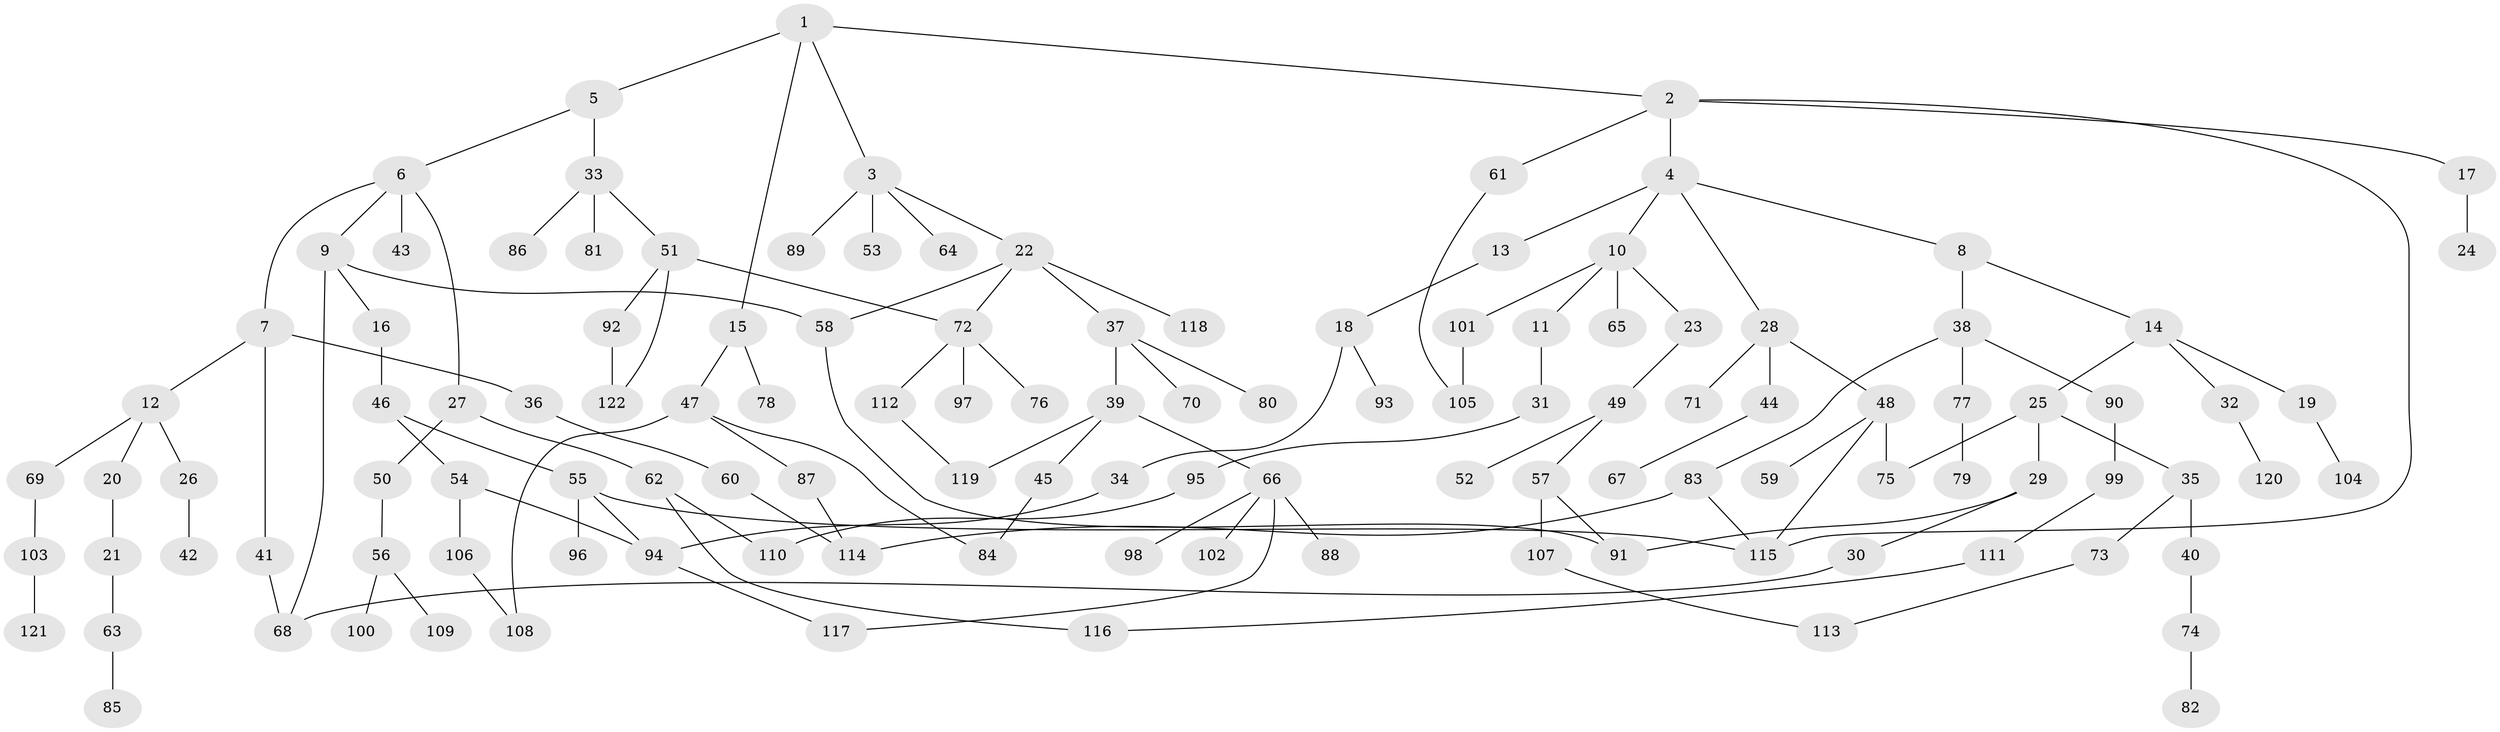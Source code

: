 // Generated by graph-tools (version 1.1) at 2025/13/03/09/25 04:13:18]
// undirected, 122 vertices, 144 edges
graph export_dot {
graph [start="1"]
  node [color=gray90,style=filled];
  1;
  2;
  3;
  4;
  5;
  6;
  7;
  8;
  9;
  10;
  11;
  12;
  13;
  14;
  15;
  16;
  17;
  18;
  19;
  20;
  21;
  22;
  23;
  24;
  25;
  26;
  27;
  28;
  29;
  30;
  31;
  32;
  33;
  34;
  35;
  36;
  37;
  38;
  39;
  40;
  41;
  42;
  43;
  44;
  45;
  46;
  47;
  48;
  49;
  50;
  51;
  52;
  53;
  54;
  55;
  56;
  57;
  58;
  59;
  60;
  61;
  62;
  63;
  64;
  65;
  66;
  67;
  68;
  69;
  70;
  71;
  72;
  73;
  74;
  75;
  76;
  77;
  78;
  79;
  80;
  81;
  82;
  83;
  84;
  85;
  86;
  87;
  88;
  89;
  90;
  91;
  92;
  93;
  94;
  95;
  96;
  97;
  98;
  99;
  100;
  101;
  102;
  103;
  104;
  105;
  106;
  107;
  108;
  109;
  110;
  111;
  112;
  113;
  114;
  115;
  116;
  117;
  118;
  119;
  120;
  121;
  122;
  1 -- 2;
  1 -- 3;
  1 -- 5;
  1 -- 15;
  2 -- 4;
  2 -- 17;
  2 -- 61;
  2 -- 115;
  3 -- 22;
  3 -- 53;
  3 -- 64;
  3 -- 89;
  4 -- 8;
  4 -- 10;
  4 -- 13;
  4 -- 28;
  5 -- 6;
  5 -- 33;
  6 -- 7;
  6 -- 9;
  6 -- 27;
  6 -- 43;
  7 -- 12;
  7 -- 36;
  7 -- 41;
  8 -- 14;
  8 -- 38;
  9 -- 16;
  9 -- 58;
  9 -- 68;
  10 -- 11;
  10 -- 23;
  10 -- 65;
  10 -- 101;
  11 -- 31;
  12 -- 20;
  12 -- 26;
  12 -- 69;
  13 -- 18;
  14 -- 19;
  14 -- 25;
  14 -- 32;
  15 -- 47;
  15 -- 78;
  16 -- 46;
  17 -- 24;
  18 -- 34;
  18 -- 93;
  19 -- 104;
  20 -- 21;
  21 -- 63;
  22 -- 37;
  22 -- 72;
  22 -- 118;
  22 -- 58;
  23 -- 49;
  25 -- 29;
  25 -- 35;
  25 -- 75;
  26 -- 42;
  27 -- 50;
  27 -- 62;
  28 -- 44;
  28 -- 48;
  28 -- 71;
  29 -- 30;
  29 -- 91;
  30 -- 68;
  31 -- 95;
  32 -- 120;
  33 -- 51;
  33 -- 81;
  33 -- 86;
  34 -- 94;
  35 -- 40;
  35 -- 73;
  36 -- 60;
  37 -- 39;
  37 -- 70;
  37 -- 80;
  38 -- 77;
  38 -- 83;
  38 -- 90;
  39 -- 45;
  39 -- 66;
  39 -- 119;
  40 -- 74;
  41 -- 68;
  44 -- 67;
  45 -- 84;
  46 -- 54;
  46 -- 55;
  47 -- 87;
  47 -- 84;
  47 -- 108;
  48 -- 59;
  48 -- 75;
  48 -- 115;
  49 -- 52;
  49 -- 57;
  50 -- 56;
  51 -- 92;
  51 -- 122;
  51 -- 72;
  54 -- 106;
  54 -- 94;
  55 -- 96;
  55 -- 115;
  55 -- 94;
  56 -- 100;
  56 -- 109;
  57 -- 107;
  57 -- 91;
  58 -- 91;
  60 -- 114;
  61 -- 105;
  62 -- 116;
  62 -- 110;
  63 -- 85;
  66 -- 88;
  66 -- 98;
  66 -- 102;
  66 -- 117;
  69 -- 103;
  72 -- 76;
  72 -- 97;
  72 -- 112;
  73 -- 113;
  74 -- 82;
  77 -- 79;
  83 -- 114;
  83 -- 115;
  87 -- 114;
  90 -- 99;
  92 -- 122;
  94 -- 117;
  95 -- 110;
  99 -- 111;
  101 -- 105;
  103 -- 121;
  106 -- 108;
  107 -- 113;
  111 -- 116;
  112 -- 119;
}
